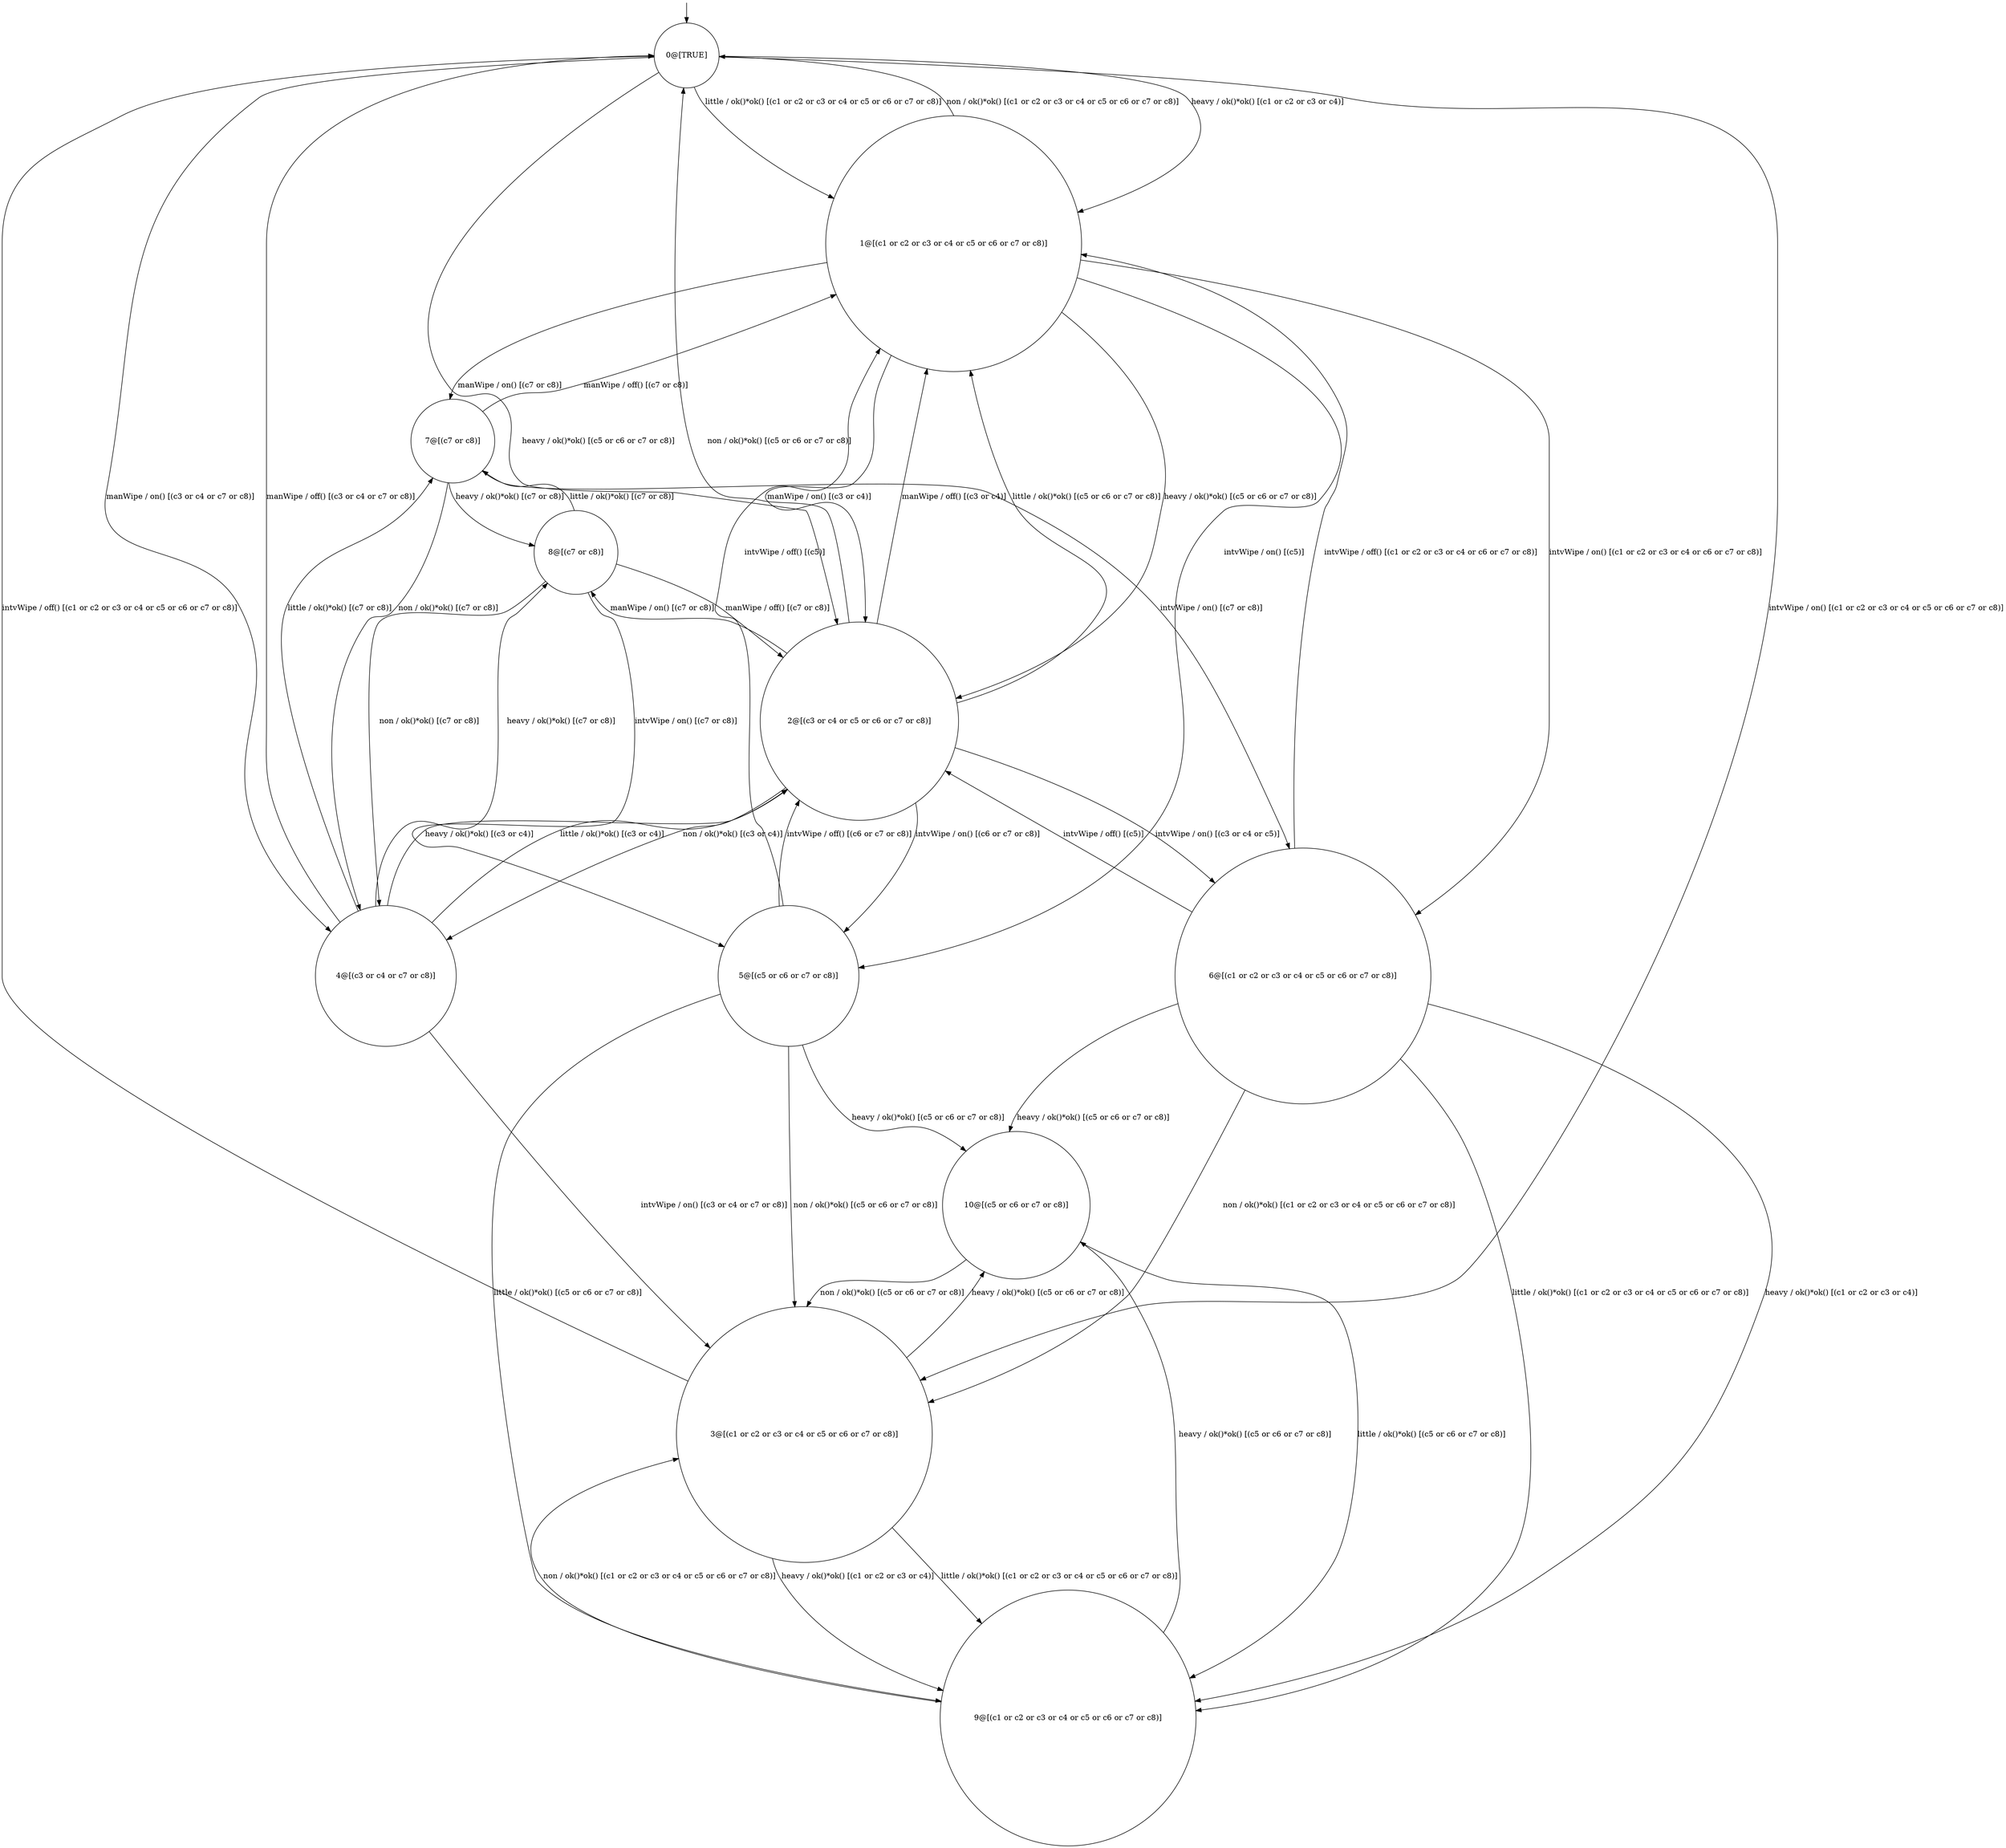 digraph g {
	edge [lblstyle="above, sloped"];
	s0 [shape="circle" label="0@[TRUE]"];
	s1 [shape="circle" label="1@[(c1 or c2 or c3 or c4 or c5 or c6 or c7 or c8)]"];
	s2 [shape="circle" label="2@[(c3 or c4 or c5 or c6 or c7 or c8)]"];
	s3 [shape="circle" label="3@[(c1 or c2 or c3 or c4 or c5 or c6 or c7 or c8)]"];
	s4 [shape="circle" label="4@[(c3 or c4 or c7 or c8)]"];
	s5 [shape="circle" label="5@[(c5 or c6 or c7 or c8)]"];
	s6 [shape="circle" label="6@[(c1 or c2 or c3 or c4 or c5 or c6 or c7 or c8)]"];
	s7 [shape="circle" label="7@[(c7 or c8)]"];
	s8 [shape="circle" label="8@[(c7 or c8)]"];
	s9 [shape="circle" label="9@[(c1 or c2 or c3 or c4 or c5 or c6 or c7 or c8)]"];
	s10 [shape="circle" label="10@[(c5 or c6 or c7 or c8)]"];
	s0 -> s1 [label="heavy / ok()*ok() [(c1 or c2 or c3 or c4)]"];
	s0 -> s2 [label="heavy / ok()*ok() [(c5 or c6 or c7 or c8)]"];
	s0 -> s3 [label="intvWipe / on() [(c1 or c2 or c3 or c4 or c5 or c6 or c7 or c8)]"];
	s0 -> s1 [label="little / ok()*ok() [(c1 or c2 or c3 or c4 or c5 or c6 or c7 or c8)]"];
	s0 -> s4 [label="manWipe / on() [(c3 or c4 or c7 or c8)]"];
	s1 -> s2 [label="heavy / ok()*ok() [(c5 or c6 or c7 or c8)]"];
	s1 -> s6 [label="intvWipe / on() [(c1 or c2 or c3 or c4 or c6 or c7 or c8)]"];
	s1 -> s5 [label="intvWipe / on() [(c5)]"];
	s1 -> s7 [label="manWipe / on() [(c7 or c8)]"];
	s1 -> s2 [label="manWipe / on() [(c3 or c4)]"];
	s1 -> s0 [label="non / ok()*ok() [(c1 or c2 or c3 or c4 or c5 or c6 or c7 or c8)]"];
	s2 -> s5 [label="intvWipe / on() [(c6 or c7 or c8)]"];
	s2 -> s6 [label="intvWipe / on() [(c3 or c4 or c5)]"];
	s2 -> s1 [label="little / ok()*ok() [(c5 or c6 or c7 or c8)]"];
	s2 -> s8 [label="manWipe / on() [(c7 or c8)]"];
	s2 -> s1 [label="manWipe / off() [(c3 or c4)]"];
	s2 -> s4 [label="non / ok()*ok() [(c3 or c4)]"];
	s2 -> s0 [label="non / ok()*ok() [(c5 or c6 or c7 or c8)]"];
	s3 -> s10 [label="heavy / ok()*ok() [(c5 or c6 or c7 or c8)]"];
	s3 -> s9 [label="heavy / ok()*ok() [(c1 or c2 or c3 or c4)]"];
	s3 -> s0 [label="intvWipe / off() [(c1 or c2 or c3 or c4 or c5 or c6 or c7 or c8)]"];
	s3 -> s9 [label="little / ok()*ok() [(c1 or c2 or c3 or c4 or c5 or c6 or c7 or c8)]"];
	s4 -> s2 [label="heavy / ok()*ok() [(c3 or c4)]"];
	s4 -> s8 [label="heavy / ok()*ok() [(c7 or c8)]"];
	s4 -> s3 [label="intvWipe / on() [(c3 or c4 or c7 or c8)]"];
	s4 -> s2 [label="little / ok()*ok() [(c3 or c4)]"];
	s4 -> s7 [label="little / ok()*ok() [(c7 or c8)]"];
	s4 -> s0 [label="manWipe / off() [(c3 or c4 or c7 or c8)]"];
	s5 -> s10 [label="heavy / ok()*ok() [(c5 or c6 or c7 or c8)]"];
	s5 -> s1 [label="intvWipe / off() [(c5)]"];
	s5 -> s2 [label="intvWipe / off() [(c6 or c7 or c8)]"];
	s5 -> s9 [label="little / ok()*ok() [(c5 or c6 or c7 or c8)]"];
	s5 -> s3 [label="non / ok()*ok() [(c5 or c6 or c7 or c8)]"];
	s6 -> s9 [label="heavy / ok()*ok() [(c1 or c2 or c3 or c4)]"];
	s6 -> s10 [label="heavy / ok()*ok() [(c5 or c6 or c7 or c8)]"];
	s6 -> s2 [label="intvWipe / off() [(c5)]"];
	s6 -> s1 [label="intvWipe / off() [(c1 or c2 or c3 or c4 or c6 or c7 or c8)]"];
	s6 -> s9 [label="little / ok()*ok() [(c1 or c2 or c3 or c4 or c5 or c6 or c7 or c8)]"];
	s6 -> s3 [label="non / ok()*ok() [(c1 or c2 or c3 or c4 or c5 or c6 or c7 or c8)]"];
	s7 -> s8 [label="heavy / ok()*ok() [(c7 or c8)]"];
	s7 -> s6 [label="intvWipe / on() [(c7 or c8)]"];
	s7 -> s1 [label="manWipe / off() [(c7 or c8)]"];
	s7 -> s4 [label="non / ok()*ok() [(c7 or c8)]"];
	s8 -> s5 [label="intvWipe / on() [(c7 or c8)]"];
	s8 -> s7 [label="little / ok()*ok() [(c7 or c8)]"];
	s8 -> s2 [label="manWipe / off() [(c7 or c8)]"];
	s8 -> s4 [label="non / ok()*ok() [(c7 or c8)]"];
	s9 -> s10 [label="heavy / ok()*ok() [(c5 or c6 or c7 or c8)]"];
	s9 -> s3 [label="non / ok()*ok() [(c1 or c2 or c3 or c4 or c5 or c6 or c7 or c8)]"];
	s10 -> s9 [label="little / ok()*ok() [(c5 or c6 or c7 or c8)]"];
	s10 -> s3 [label="non / ok()*ok() [(c5 or c6 or c7 or c8)]"];
	__start0 [label="" shape="none" width="0" height="0"];
	__start0 -> s0;
}